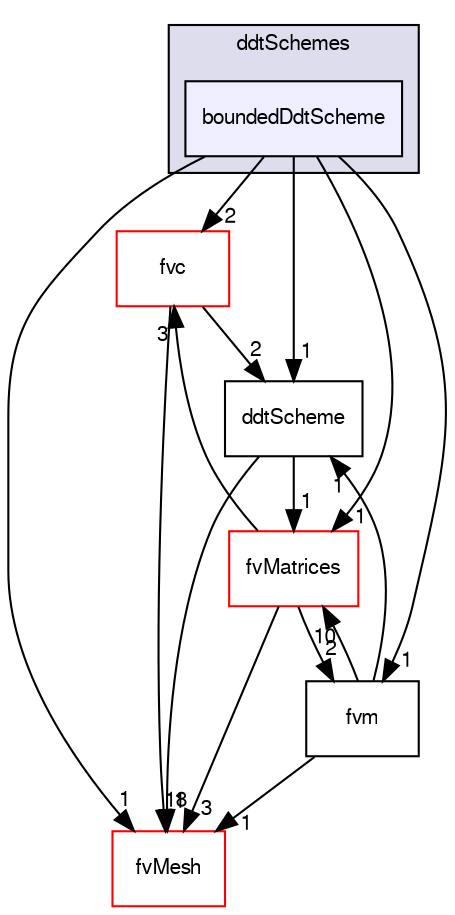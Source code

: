 digraph "src/finiteVolume/finiteVolume/ddtSchemes/boundedDdtScheme" {
  bgcolor=transparent;
  compound=true
  node [ fontsize="10", fontname="FreeSans"];
  edge [ labelfontsize="10", labelfontname="FreeSans"];
  subgraph clusterdir_91771073560c986101bf22be7764122a {
    graph [ bgcolor="#ddddee", pencolor="black", label="ddtSchemes" fontname="FreeSans", fontsize="10", URL="dir_91771073560c986101bf22be7764122a.html"]
  dir_56e52f19caa73b2e3de028c9a3e926b1 [shape=box, label="boundedDdtScheme", style="filled", fillcolor="#eeeeff", pencolor="black", URL="dir_56e52f19caa73b2e3de028c9a3e926b1.html"];
  }
  dir_f4030f3362933683136e1dae328f10c0 [shape=box label="fvc" color="red" URL="dir_f4030f3362933683136e1dae328f10c0.html"];
  dir_c382fa095c9c33d8673c0dd60aaef275 [shape=box label="fvMesh" color="red" URL="dir_c382fa095c9c33d8673c0dd60aaef275.html"];
  dir_20931bf3fe2fda4520b5e1e32c247b67 [shape=box label="ddtScheme" URL="dir_20931bf3fe2fda4520b5e1e32c247b67.html"];
  dir_5d57e3901430bcc99a7ddac11a899224 [shape=box label="fvMatrices" color="red" URL="dir_5d57e3901430bcc99a7ddac11a899224.html"];
  dir_48d41922e6f759406a92bd9d32d963a4 [shape=box label="fvm" URL="dir_48d41922e6f759406a92bd9d32d963a4.html"];
  dir_f4030f3362933683136e1dae328f10c0->dir_c382fa095c9c33d8673c0dd60aaef275 [headlabel="18", labeldistance=1.5 headhref="dir_000928_000965.html"];
  dir_f4030f3362933683136e1dae328f10c0->dir_20931bf3fe2fda4520b5e1e32c247b67 [headlabel="2", labeldistance=1.5 headhref="dir_000928_000919.html"];
  dir_56e52f19caa73b2e3de028c9a3e926b1->dir_f4030f3362933683136e1dae328f10c0 [headlabel="2", labeldistance=1.5 headhref="dir_000916_000928.html"];
  dir_56e52f19caa73b2e3de028c9a3e926b1->dir_c382fa095c9c33d8673c0dd60aaef275 [headlabel="1", labeldistance=1.5 headhref="dir_000916_000965.html"];
  dir_56e52f19caa73b2e3de028c9a3e926b1->dir_20931bf3fe2fda4520b5e1e32c247b67 [headlabel="1", labeldistance=1.5 headhref="dir_000916_000919.html"];
  dir_56e52f19caa73b2e3de028c9a3e926b1->dir_5d57e3901430bcc99a7ddac11a899224 [headlabel="1", labeldistance=1.5 headhref="dir_000916_000957.html"];
  dir_56e52f19caa73b2e3de028c9a3e926b1->dir_48d41922e6f759406a92bd9d32d963a4 [headlabel="1", labeldistance=1.5 headhref="dir_000916_000930.html"];
  dir_20931bf3fe2fda4520b5e1e32c247b67->dir_c382fa095c9c33d8673c0dd60aaef275 [headlabel="1", labeldistance=1.5 headhref="dir_000919_000965.html"];
  dir_20931bf3fe2fda4520b5e1e32c247b67->dir_5d57e3901430bcc99a7ddac11a899224 [headlabel="1", labeldistance=1.5 headhref="dir_000919_000957.html"];
  dir_5d57e3901430bcc99a7ddac11a899224->dir_f4030f3362933683136e1dae328f10c0 [headlabel="3", labeldistance=1.5 headhref="dir_000957_000928.html"];
  dir_5d57e3901430bcc99a7ddac11a899224->dir_c382fa095c9c33d8673c0dd60aaef275 [headlabel="3", labeldistance=1.5 headhref="dir_000957_000965.html"];
  dir_5d57e3901430bcc99a7ddac11a899224->dir_48d41922e6f759406a92bd9d32d963a4 [headlabel="2", labeldistance=1.5 headhref="dir_000957_000930.html"];
  dir_48d41922e6f759406a92bd9d32d963a4->dir_c382fa095c9c33d8673c0dd60aaef275 [headlabel="1", labeldistance=1.5 headhref="dir_000930_000965.html"];
  dir_48d41922e6f759406a92bd9d32d963a4->dir_20931bf3fe2fda4520b5e1e32c247b67 [headlabel="1", labeldistance=1.5 headhref="dir_000930_000919.html"];
  dir_48d41922e6f759406a92bd9d32d963a4->dir_5d57e3901430bcc99a7ddac11a899224 [headlabel="10", labeldistance=1.5 headhref="dir_000930_000957.html"];
}
